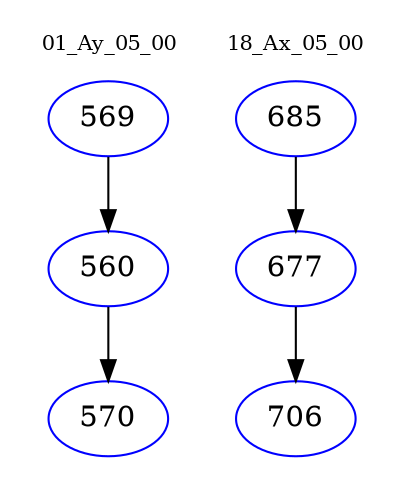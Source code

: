 digraph{
subgraph cluster_0 {
color = white
label = "01_Ay_05_00";
fontsize=10;
T0_569 [label="569", color="blue"]
T0_569 -> T0_560 [color="black"]
T0_560 [label="560", color="blue"]
T0_560 -> T0_570 [color="black"]
T0_570 [label="570", color="blue"]
}
subgraph cluster_1 {
color = white
label = "18_Ax_05_00";
fontsize=10;
T1_685 [label="685", color="blue"]
T1_685 -> T1_677 [color="black"]
T1_677 [label="677", color="blue"]
T1_677 -> T1_706 [color="black"]
T1_706 [label="706", color="blue"]
}
}
